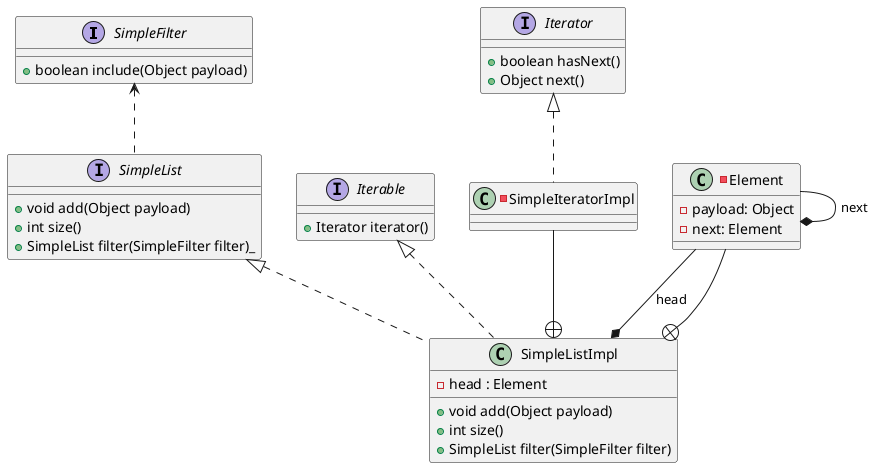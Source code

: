 @startuml
interface SimpleFilter {
	+boolean include(Object payload)
}

interface Iterable {
	+Iterator iterator()
}

interface Iterator {
	+boolean hasNext()
    +Object next()
}

interface SimpleList {
    +void add(Object payload)
    +int size()
    +SimpleList filter(SimpleFilter filter)_
}

class SimpleListImpl implements SimpleList, Iterable {
	-head : Element
	+void add(Object payload)
    +int size()
    +SimpleList filter(SimpleFilter filter)
}

-class SimpleIteratorImpl implements Iterator {
}

-class Element {
	-payload: Object
    -next: Element
}

Element --* SimpleListImpl : head
Element --* Element : next
Element --+ SimpleListImpl
SimpleFilter <.. SimpleList
SimpleIteratorImpl --+ SimpleListImpl
@enduml